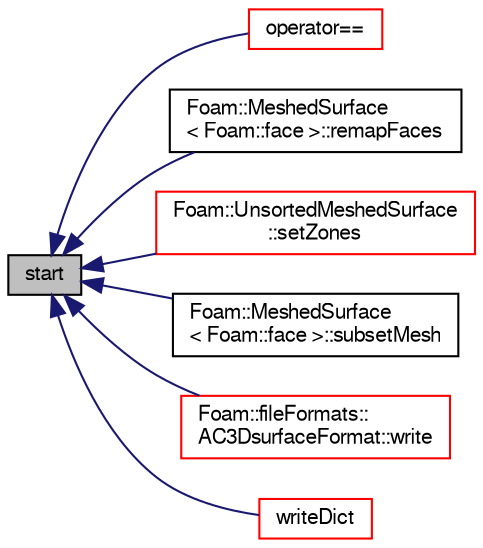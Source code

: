 digraph "start"
{
  bgcolor="transparent";
  edge [fontname="FreeSans",fontsize="10",labelfontname="FreeSans",labelfontsize="10"];
  node [fontname="FreeSans",fontsize="10",shape=record];
  rankdir="LR";
  Node26 [label="start",height=0.2,width=0.4,color="black", fillcolor="grey75", style="filled", fontcolor="black"];
  Node26 -> Node27 [dir="back",color="midnightblue",fontsize="10",style="solid",fontname="FreeSans"];
  Node27 [label="operator==",height=0.2,width=0.4,color="red",URL="$a29706.html#a9a3f38a5130868bad1bca2ac65cb11f3",tooltip="compare. "];
  Node26 -> Node29 [dir="back",color="midnightblue",fontsize="10",style="solid",fontname="FreeSans"];
  Node29 [label="Foam::MeshedSurface\l\< Foam::face \>::remapFaces",height=0.2,width=0.4,color="black",URL="$a29566.html#ac15d32161096e3b5c83b0a0dee739b65",tooltip="Set new zones from faceMap. "];
  Node26 -> Node30 [dir="back",color="midnightblue",fontsize="10",style="solid",fontname="FreeSans"];
  Node30 [label="Foam::UnsortedMeshedSurface\l::setZones",height=0.2,width=0.4,color="red",URL="$a29574.html#ace932e14750294b98603488f885b1503",tooltip="Set zone ids and zones. "];
  Node26 -> Node42 [dir="back",color="midnightblue",fontsize="10",style="solid",fontname="FreeSans"];
  Node42 [label="Foam::MeshedSurface\l\< Foam::face \>::subsetMesh",height=0.2,width=0.4,color="black",URL="$a29566.html#aa0594cbd1d2d0863de3fb369c2177de3",tooltip="Return new surface. "];
  Node26 -> Node43 [dir="back",color="midnightblue",fontsize="10",style="solid",fontname="FreeSans"];
  Node43 [label="Foam::fileFormats::\lAC3DsurfaceFormat::write",height=0.2,width=0.4,color="red",URL="$a29582.html#a2a1e1394d9dd8932b738248c123a267f",tooltip="Write surface mesh components by proxy. "];
  Node26 -> Node48 [dir="back",color="midnightblue",fontsize="10",style="solid",fontname="FreeSans"];
  Node48 [label="writeDict",height=0.2,width=0.4,color="red",URL="$a29706.html#a99e013320e2bb0118f0c2857a9193f62",tooltip="Write dictionary. "];
}
